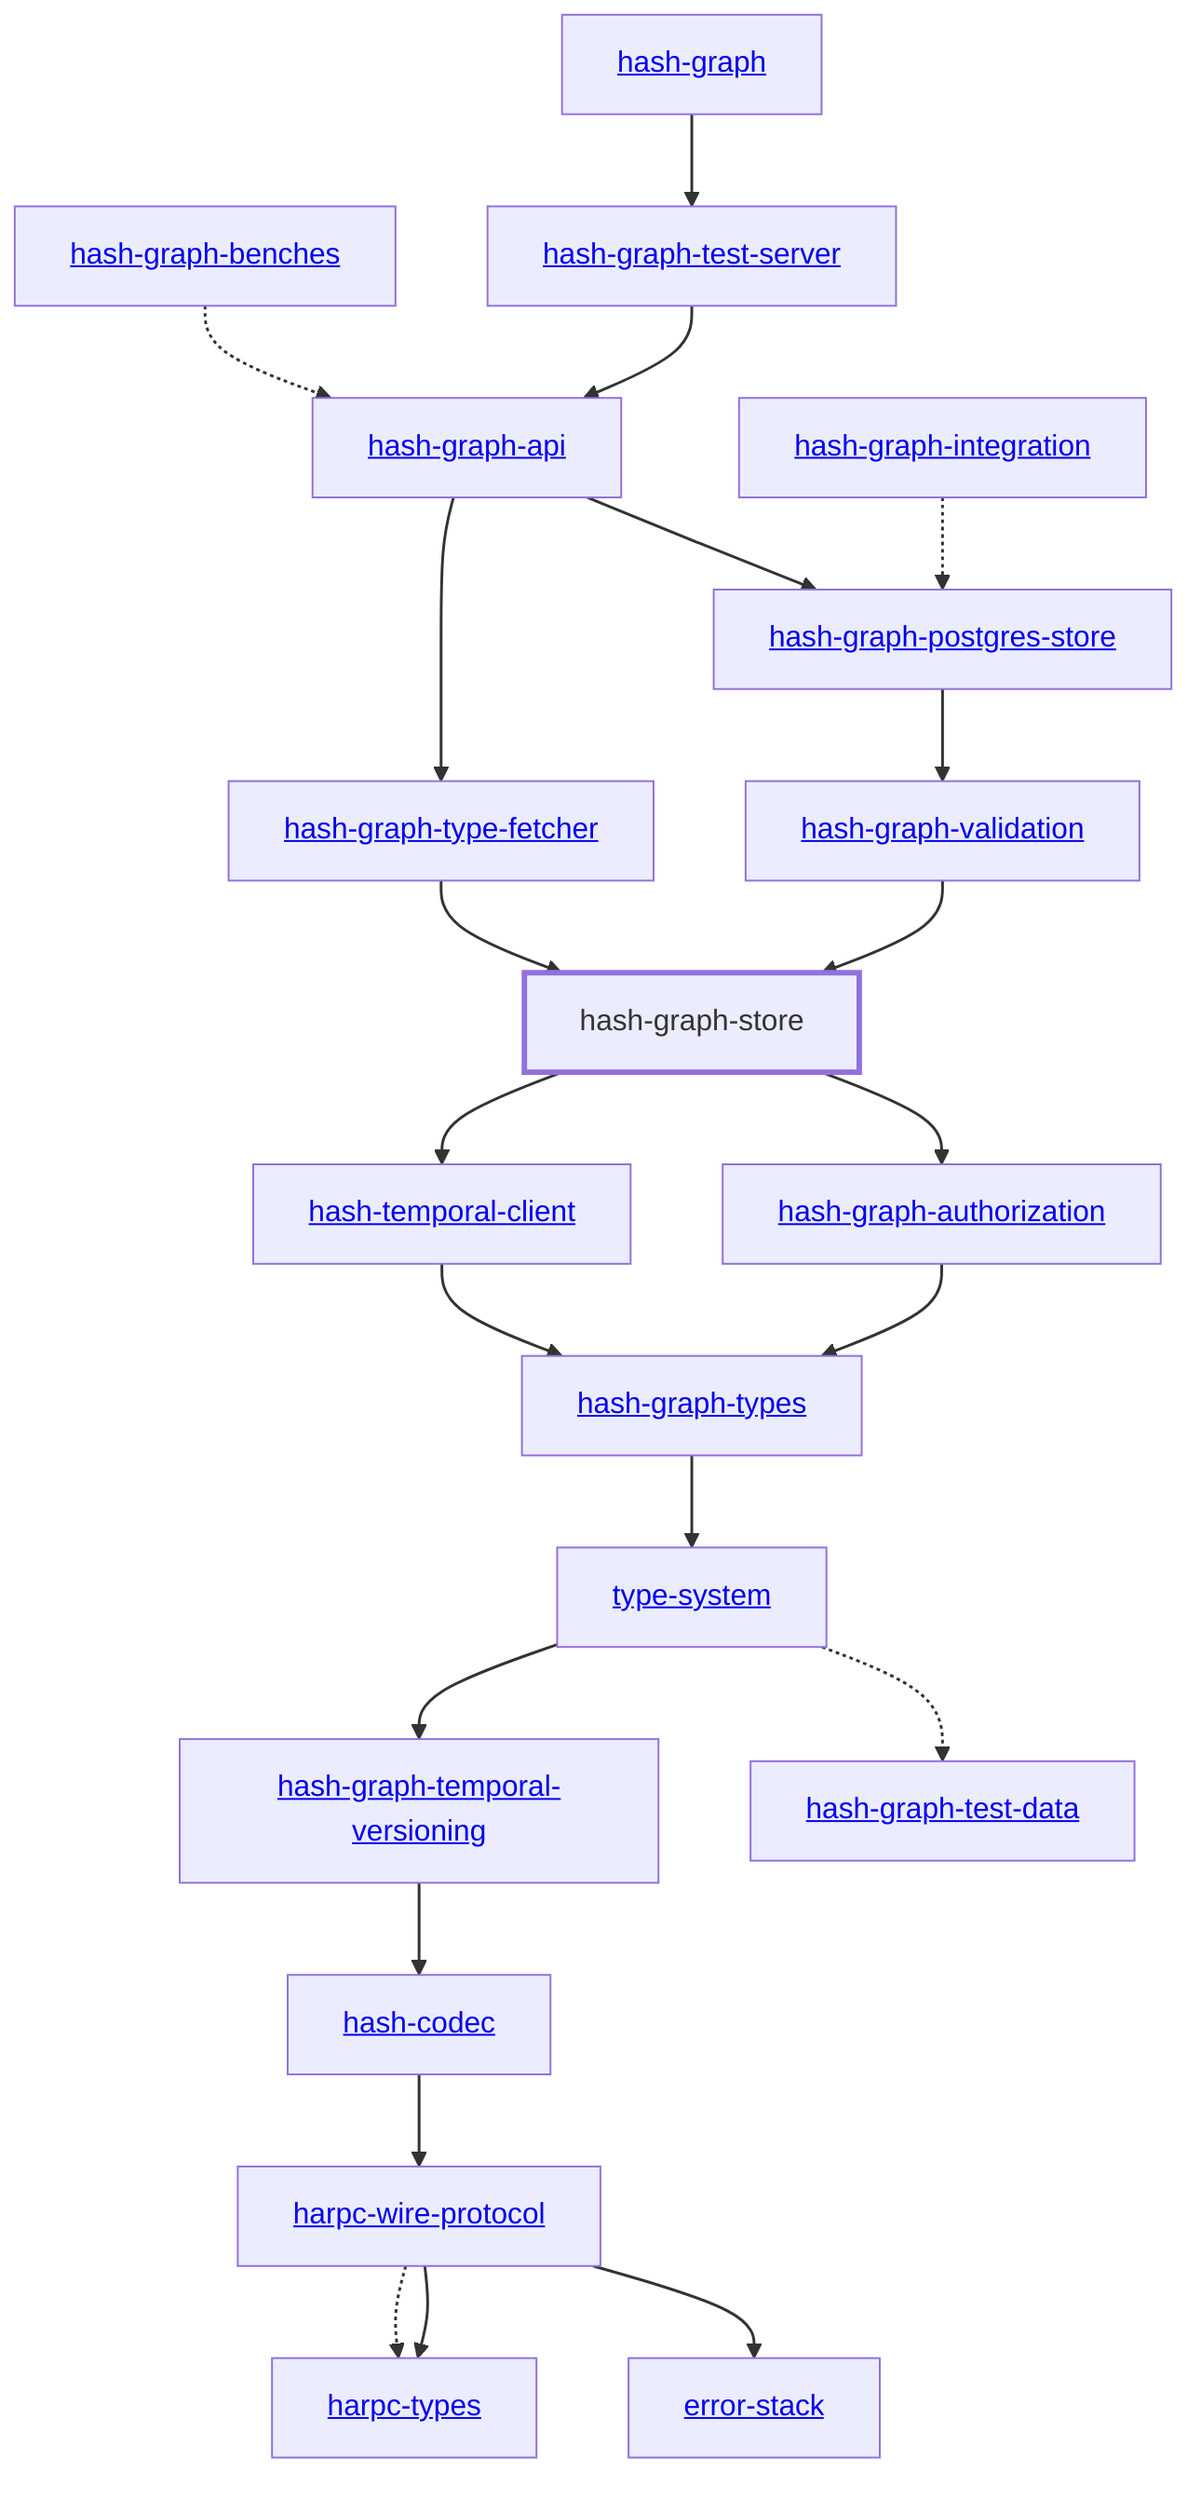 graph TD
    linkStyle default stroke-width:1.5px
    classDef default stroke-width:1px
    classDef root stroke-width:3px
    classDef dev stroke-width:1px
    classDef build stroke-width:1px
    %% Legend
    %% --> : Normal dependency
    %% -.-> : Dev dependency
    %% ---> : Build dependency
    0[<a href="../hash_graph_api/index.html">hash-graph-api</a>]
    1[<a href="../hash_graph_authorization/index.html">hash-graph-authorization</a>]
    2[<a href="../hash_graph_benches/index.html">hash-graph-benches</a>]
    3[<a href="../hash_graph_integration/index.html">hash-graph-integration</a>]
    4[<a href="../hash_graph_validation/index.html">hash-graph-validation</a>]
    5[<a href="../hash_temporal_client/index.html">hash-temporal-client</a>]
    6[<a href="../hash_graph_postgres_store/index.html">hash-graph-postgres-store</a>]
    7[<a href="../error_stack/index.html">error-stack</a>]
    8[hash-graph-store]
    class 8 root
    9[<a href="../hash_graph_temporal_versioning/index.html">hash-graph-temporal-versioning</a>]
    10[<a href="../hash_graph_test_data/index.html">hash-graph-test-data</a>]
    11[<a href="../hash_graph_test_server/index.html">hash-graph-test-server</a>]
    12[<a href="../type_system/index.html">type-system</a>]
    13[<a href="../hash_graph_type_fetcher/index.html">hash-graph-type-fetcher</a>]
    14[<a href="../hash_graph_types/index.html">hash-graph-types</a>]
    15[<a href="../harpc_types/index.html">harpc-types</a>]
    16[<a href="../harpc_wire_protocol/index.html">harpc-wire-protocol</a>]
    17[<a href="../hash_codec/index.html">hash-codec</a>]
    18[<a href="../hash_graph/index.html">hash-graph</a>]
    12 -.-> 10
    4 --> 8
    12 --> 9
    8 --> 1
    8 --> 5
    9 --> 17
    11 --> 0
    5 --> 14
    13 --> 8
    14 --> 12
    16 --> 7
    16 --> 15
    16 -.-> 15
    17 --> 16
    18 --> 11
    6 --> 4
    0 --> 6
    0 --> 13
    1 --> 14
    2 -.-> 0
    3 -.-> 6